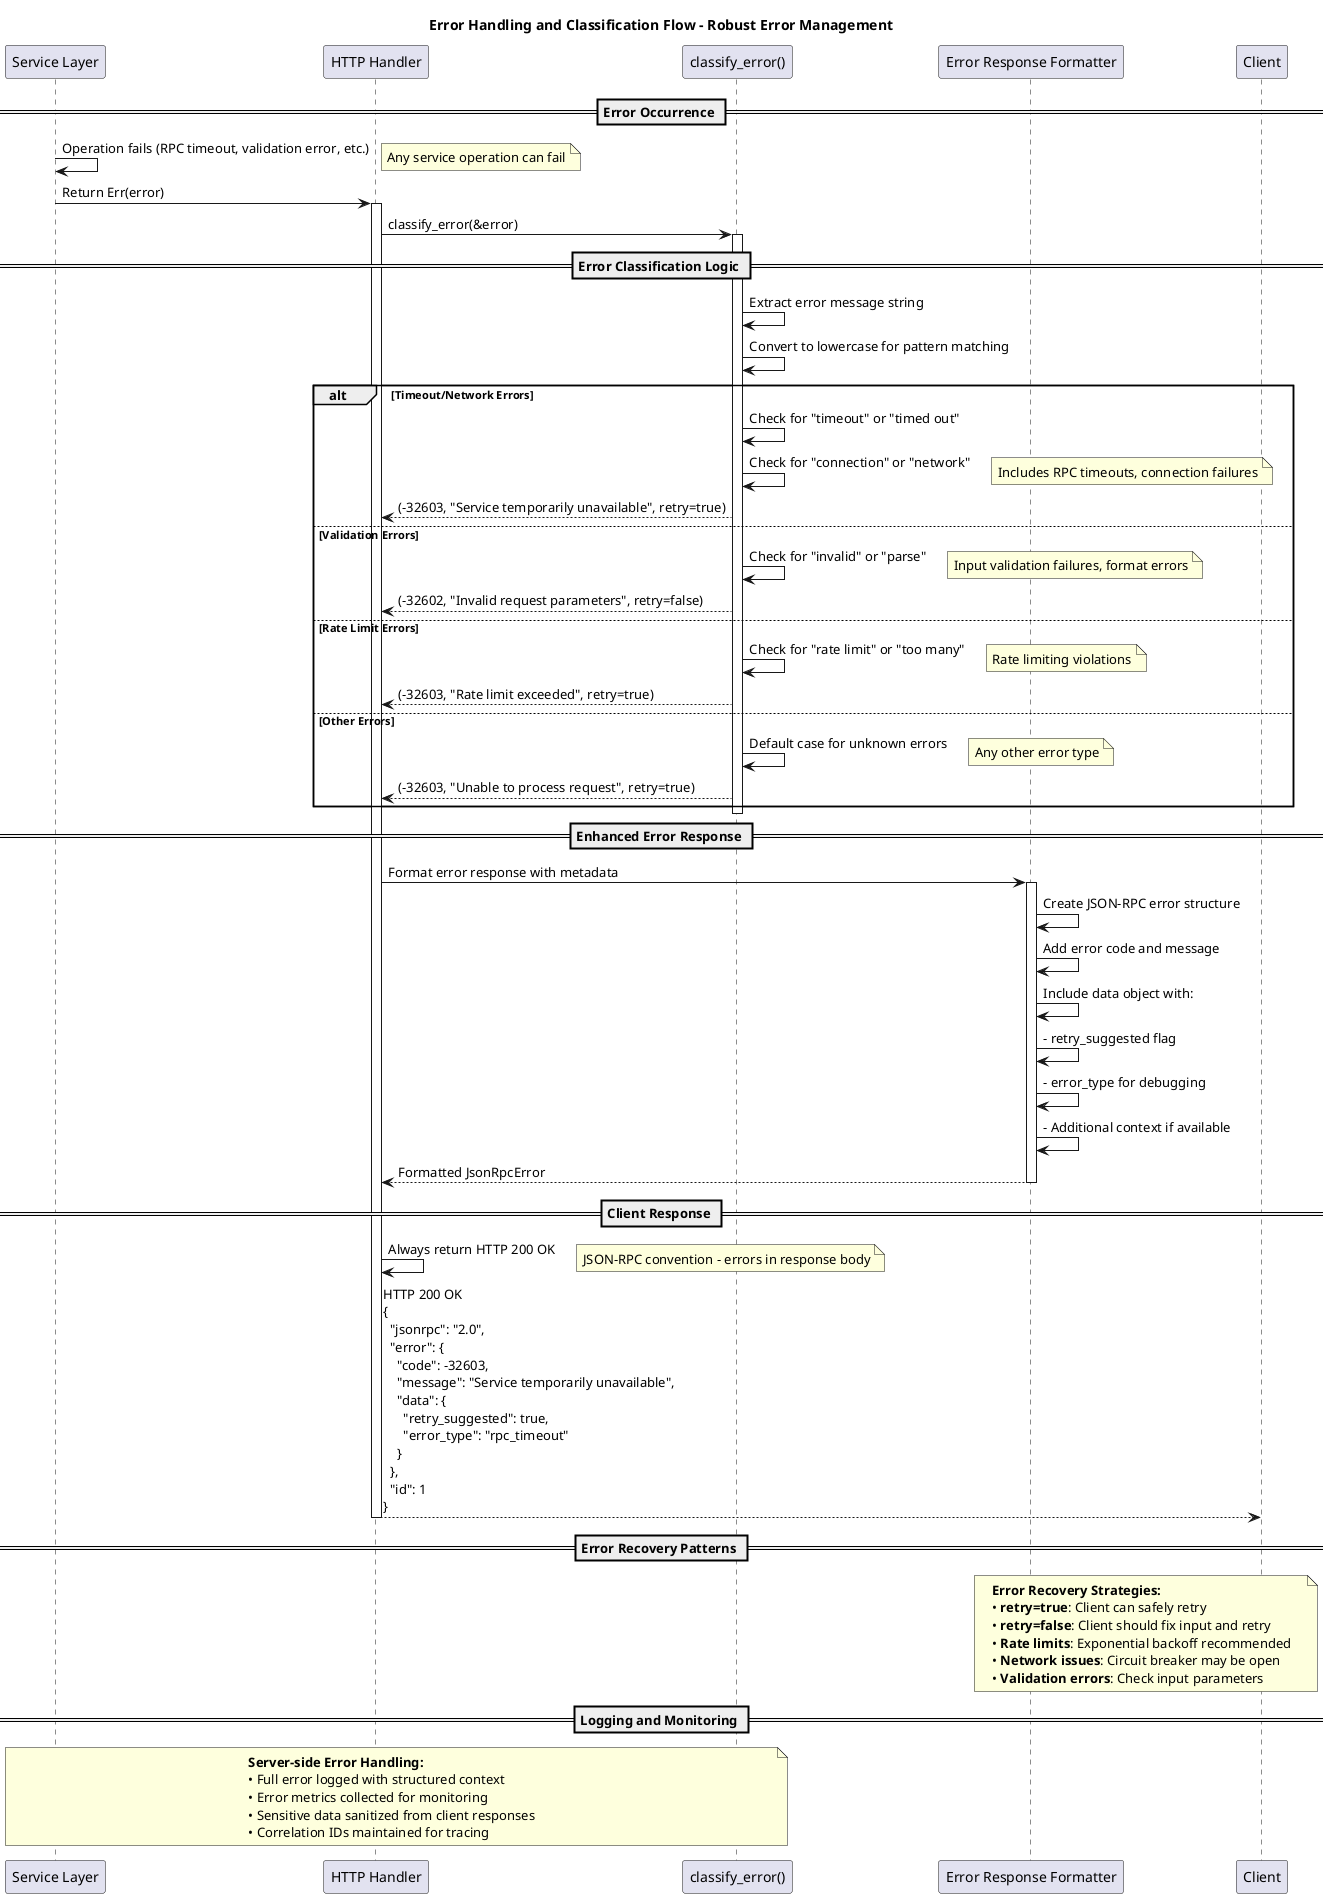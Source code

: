 @startuml error_handling_flow
title Error Handling and Classification Flow - Robust Error Management

participant "Service Layer" as service
participant "HTTP Handler" as http_handler
participant "classify_error()" as error_classifier
participant "Error Response Formatter" as error_formatter
participant Client

== Error Occurrence ==
service -> service: Operation fails (RPC timeout, validation error, etc.)
note right: Any service operation can fail

service -> http_handler: Return Err(error)
activate http_handler

http_handler -> error_classifier: classify_error(&error)
activate error_classifier

== Error Classification Logic ==
error_classifier -> error_classifier: Extract error message string
error_classifier -> error_classifier: Convert to lowercase for pattern matching

alt Timeout/Network Errors
    error_classifier -> error_classifier: Check for "timeout" or "timed out"
    error_classifier -> error_classifier: Check for "connection" or "network"
    note right: Includes RPC timeouts, connection failures

    error_classifier --> http_handler: (-32603, "Service temporarily unavailable", retry=true)

else Validation Errors
    error_classifier -> error_classifier: Check for "invalid" or "parse"
    note right: Input validation failures, format errors

    error_classifier --> http_handler: (-32602, "Invalid request parameters", retry=false)

else Rate Limit Errors
    error_classifier -> error_classifier: Check for "rate limit" or "too many"
    note right: Rate limiting violations

    error_classifier --> http_handler: (-32603, "Rate limit exceeded", retry=true)

else Other Errors
    error_classifier -> error_classifier: Default case for unknown errors
    note right: Any other error type

    error_classifier --> http_handler: (-32603, "Unable to process request", retry=true)
end

deactivate error_classifier

== Enhanced Error Response ==
http_handler -> error_formatter: Format error response with metadata
activate error_formatter

error_formatter -> error_formatter: Create JSON-RPC error structure
error_formatter -> error_formatter: Add error code and message
error_formatter -> error_formatter: Include data object with:
error_formatter -> error_formatter: - retry_suggested flag
error_formatter -> error_formatter: - error_type for debugging
error_formatter -> error_formatter: - Additional context if available

error_formatter --> http_handler: Formatted JsonRpcError
deactivate error_formatter

== Client Response ==
http_handler -> http_handler: Always return HTTP 200 OK
note right: JSON-RPC convention - errors in response body

http_handler --> Client: HTTP 200 OK\n{\n  "jsonrpc": "2.0",\n  "error": {\n    "code": -32603,\n    "message": "Service temporarily unavailable",\n    "data": {\n      "retry_suggested": true,\n      "error_type": "rpc_timeout"\n    }\n  },\n  "id": 1\n}

deactivate http_handler

== Error Recovery Patterns ==
note over Client, error_formatter
    **Error Recovery Strategies:**
    • **retry=true**: Client can safely retry
    • **retry=false**: Client should fix input and retry
    • **Rate limits**: Exponential backoff recommended
    • **Network issues**: Circuit breaker may be open
    • **Validation errors**: Check input parameters
end note

== Logging and Monitoring ==
note over service, error_classifier
    **Server-side Error Handling:**
    • Full error logged with structured context
    • Error metrics collected for monitoring
    • Sensitive data sanitized from client responses
    • Correlation IDs maintained for tracing
end note

@enduml
